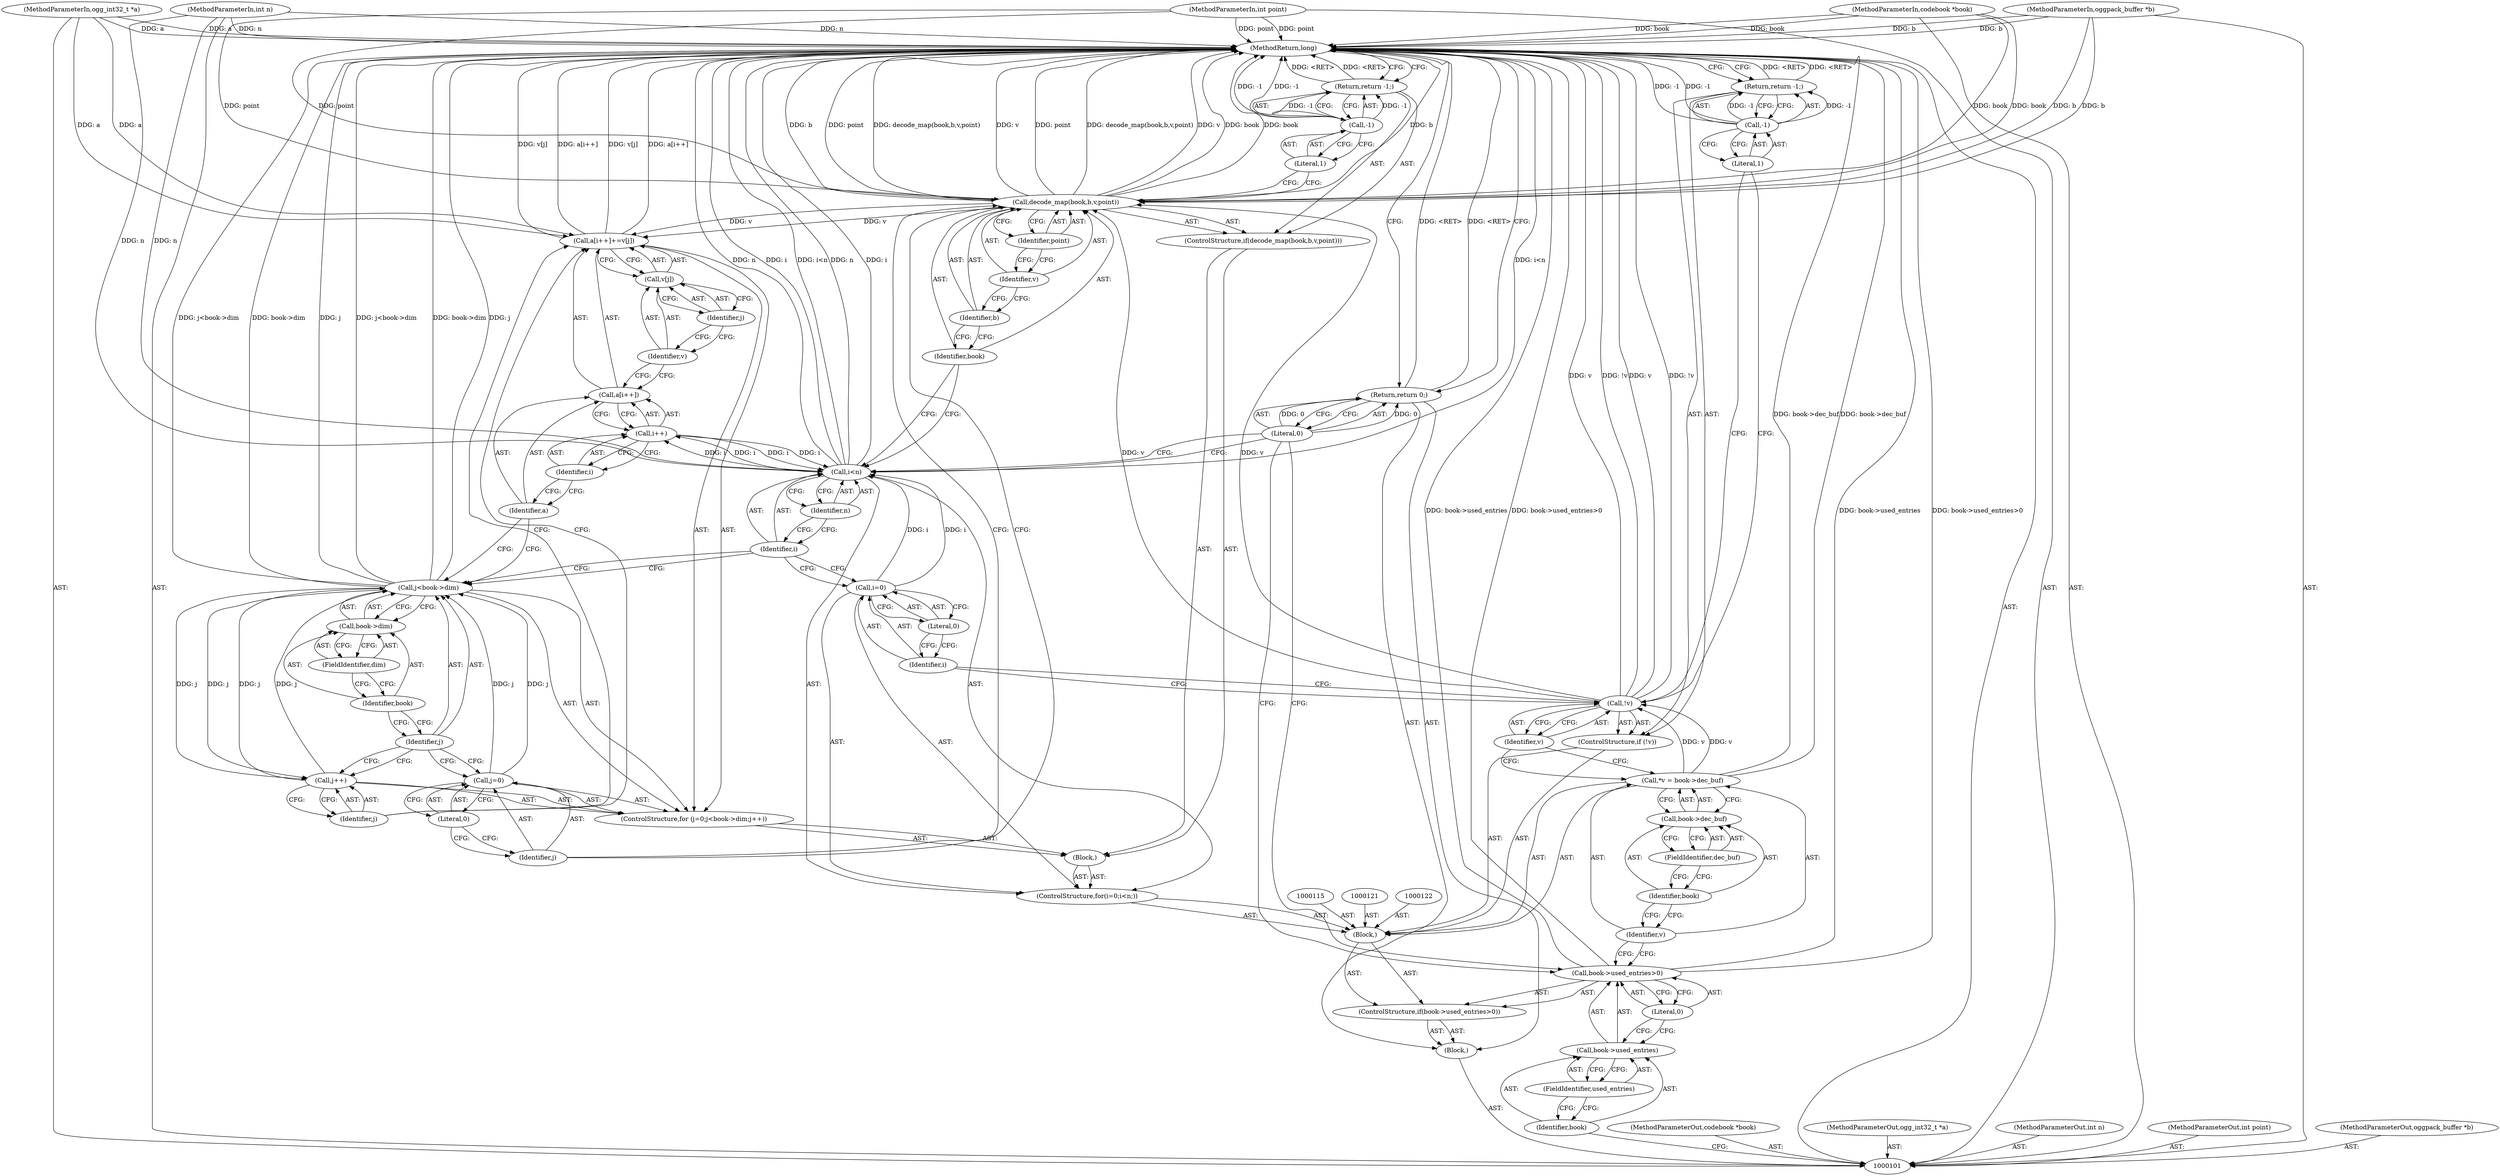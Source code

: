 digraph "1_Android_eeb4e45d5683f88488c083ecf142dc89bc3f0b47_4" {
"1000167" [label="(MethodReturn,long)"];
"1000102" [label="(MethodParameterIn,codebook *book)"];
"1000224" [label="(MethodParameterOut,codebook *book)"];
"1000103" [label="(MethodParameterIn,ogg_int32_t *a)"];
"1000225" [label="(MethodParameterOut,ogg_int32_t *a)"];
"1000138" [label="(Call,decode_map(book,b,v,point))"];
"1000139" [label="(Identifier,book)"];
"1000140" [label="(Identifier,b)"];
"1000141" [label="(Identifier,v)"];
"1000142" [label="(Identifier,point)"];
"1000143" [label="(Return,return -1;)"];
"1000144" [label="(Call,-1)"];
"1000145" [label="(Literal,1)"];
"1000137" [label="(ControlStructure,if(decode_map(book,b,v,point)))"];
"1000147" [label="(Call,j=0)"];
"1000148" [label="(Identifier,j)"];
"1000149" [label="(Literal,0)"];
"1000150" [label="(Call,j<book->dim)"];
"1000151" [label="(Identifier,j)"];
"1000152" [label="(Call,book->dim)"];
"1000153" [label="(Identifier,book)"];
"1000154" [label="(FieldIdentifier,dim)"];
"1000155" [label="(Call,j++)"];
"1000156" [label="(Identifier,j)"];
"1000146" [label="(ControlStructure,for (j=0;j<book->dim;j++))"];
"1000157" [label="(Call,a[i++]+=v[j])"];
"1000158" [label="(Call,a[i++])"];
"1000159" [label="(Identifier,a)"];
"1000164" [label="(Identifier,j)"];
"1000160" [label="(Call,i++)"];
"1000161" [label="(Identifier,i)"];
"1000162" [label="(Call,v[j])"];
"1000163" [label="(Identifier,v)"];
"1000166" [label="(Literal,0)"];
"1000165" [label="(Return,return 0;)"];
"1000105" [label="(MethodParameterIn,int n)"];
"1000227" [label="(MethodParameterOut,int n)"];
"1000106" [label="(MethodParameterIn,int point)"];
"1000228" [label="(MethodParameterOut,int point)"];
"1000107" [label="(Block,)"];
"1000104" [label="(MethodParameterIn,oggpack_buffer *b)"];
"1000226" [label="(MethodParameterOut,oggpack_buffer *b)"];
"1000112" [label="(FieldIdentifier,used_entries)"];
"1000113" [label="(Literal,0)"];
"1000108" [label="(ControlStructure,if(book->used_entries>0))"];
"1000109" [label="(Call,book->used_entries>0)"];
"1000110" [label="(Call,book->used_entries)"];
"1000111" [label="(Identifier,book)"];
"1000116" [label="(Call,*v = book->dec_buf)"];
"1000117" [label="(Identifier,v)"];
"1000118" [label="(Call,book->dec_buf)"];
"1000119" [label="(Identifier,book)"];
"1000120" [label="(FieldIdentifier,dec_buf)"];
"1000114" [label="(Block,)"];
"1000125" [label="(Identifier,v)"];
"1000126" [label="(Return,return -1;)"];
"1000127" [label="(Call,-1)"];
"1000128" [label="(Literal,1)"];
"1000123" [label="(ControlStructure,if (!v))"];
"1000124" [label="(Call,!v)"];
"1000132" [label="(Literal,0)"];
"1000133" [label="(Call,i<n)"];
"1000134" [label="(Identifier,i)"];
"1000135" [label="(Identifier,n)"];
"1000136" [label="(Block,)"];
"1000129" [label="(ControlStructure,for(i=0;i<n;))"];
"1000130" [label="(Call,i=0)"];
"1000131" [label="(Identifier,i)"];
"1000167" -> "1000101"  [label="AST: "];
"1000167" -> "1000126"  [label="CFG: "];
"1000167" -> "1000143"  [label="CFG: "];
"1000167" -> "1000165"  [label="CFG: "];
"1000165" -> "1000167"  [label="DDG: <RET>"];
"1000126" -> "1000167"  [label="DDG: <RET>"];
"1000143" -> "1000167"  [label="DDG: <RET>"];
"1000138" -> "1000167"  [label="DDG: point"];
"1000138" -> "1000167"  [label="DDG: decode_map(book,b,v,point)"];
"1000138" -> "1000167"  [label="DDG: v"];
"1000138" -> "1000167"  [label="DDG: book"];
"1000138" -> "1000167"  [label="DDG: b"];
"1000124" -> "1000167"  [label="DDG: v"];
"1000124" -> "1000167"  [label="DDG: !v"];
"1000150" -> "1000167"  [label="DDG: j"];
"1000150" -> "1000167"  [label="DDG: j<book->dim"];
"1000150" -> "1000167"  [label="DDG: book->dim"];
"1000104" -> "1000167"  [label="DDG: b"];
"1000105" -> "1000167"  [label="DDG: n"];
"1000127" -> "1000167"  [label="DDG: -1"];
"1000116" -> "1000167"  [label="DDG: book->dec_buf"];
"1000157" -> "1000167"  [label="DDG: v[j]"];
"1000157" -> "1000167"  [label="DDG: a[i++]"];
"1000144" -> "1000167"  [label="DDG: -1"];
"1000133" -> "1000167"  [label="DDG: i"];
"1000133" -> "1000167"  [label="DDG: i<n"];
"1000133" -> "1000167"  [label="DDG: n"];
"1000103" -> "1000167"  [label="DDG: a"];
"1000102" -> "1000167"  [label="DDG: book"];
"1000109" -> "1000167"  [label="DDG: book->used_entries"];
"1000109" -> "1000167"  [label="DDG: book->used_entries>0"];
"1000106" -> "1000167"  [label="DDG: point"];
"1000102" -> "1000101"  [label="AST: "];
"1000102" -> "1000167"  [label="DDG: book"];
"1000102" -> "1000138"  [label="DDG: book"];
"1000224" -> "1000101"  [label="AST: "];
"1000103" -> "1000101"  [label="AST: "];
"1000103" -> "1000167"  [label="DDG: a"];
"1000103" -> "1000157"  [label="DDG: a"];
"1000225" -> "1000101"  [label="AST: "];
"1000138" -> "1000137"  [label="AST: "];
"1000138" -> "1000142"  [label="CFG: "];
"1000139" -> "1000138"  [label="AST: "];
"1000140" -> "1000138"  [label="AST: "];
"1000141" -> "1000138"  [label="AST: "];
"1000142" -> "1000138"  [label="AST: "];
"1000145" -> "1000138"  [label="CFG: "];
"1000148" -> "1000138"  [label="CFG: "];
"1000138" -> "1000167"  [label="DDG: point"];
"1000138" -> "1000167"  [label="DDG: decode_map(book,b,v,point)"];
"1000138" -> "1000167"  [label="DDG: v"];
"1000138" -> "1000167"  [label="DDG: book"];
"1000138" -> "1000167"  [label="DDG: b"];
"1000102" -> "1000138"  [label="DDG: book"];
"1000104" -> "1000138"  [label="DDG: b"];
"1000124" -> "1000138"  [label="DDG: v"];
"1000106" -> "1000138"  [label="DDG: point"];
"1000138" -> "1000157"  [label="DDG: v"];
"1000139" -> "1000138"  [label="AST: "];
"1000139" -> "1000133"  [label="CFG: "];
"1000140" -> "1000139"  [label="CFG: "];
"1000140" -> "1000138"  [label="AST: "];
"1000140" -> "1000139"  [label="CFG: "];
"1000141" -> "1000140"  [label="CFG: "];
"1000141" -> "1000138"  [label="AST: "];
"1000141" -> "1000140"  [label="CFG: "];
"1000142" -> "1000141"  [label="CFG: "];
"1000142" -> "1000138"  [label="AST: "];
"1000142" -> "1000141"  [label="CFG: "];
"1000138" -> "1000142"  [label="CFG: "];
"1000143" -> "1000137"  [label="AST: "];
"1000143" -> "1000144"  [label="CFG: "];
"1000144" -> "1000143"  [label="AST: "];
"1000167" -> "1000143"  [label="CFG: "];
"1000143" -> "1000167"  [label="DDG: <RET>"];
"1000144" -> "1000143"  [label="DDG: -1"];
"1000144" -> "1000143"  [label="AST: "];
"1000144" -> "1000145"  [label="CFG: "];
"1000145" -> "1000144"  [label="AST: "];
"1000143" -> "1000144"  [label="CFG: "];
"1000144" -> "1000167"  [label="DDG: -1"];
"1000144" -> "1000143"  [label="DDG: -1"];
"1000145" -> "1000144"  [label="AST: "];
"1000145" -> "1000138"  [label="CFG: "];
"1000144" -> "1000145"  [label="CFG: "];
"1000137" -> "1000136"  [label="AST: "];
"1000138" -> "1000137"  [label="AST: "];
"1000143" -> "1000137"  [label="AST: "];
"1000147" -> "1000146"  [label="AST: "];
"1000147" -> "1000149"  [label="CFG: "];
"1000148" -> "1000147"  [label="AST: "];
"1000149" -> "1000147"  [label="AST: "];
"1000151" -> "1000147"  [label="CFG: "];
"1000147" -> "1000150"  [label="DDG: j"];
"1000148" -> "1000147"  [label="AST: "];
"1000148" -> "1000138"  [label="CFG: "];
"1000149" -> "1000148"  [label="CFG: "];
"1000149" -> "1000147"  [label="AST: "];
"1000149" -> "1000148"  [label="CFG: "];
"1000147" -> "1000149"  [label="CFG: "];
"1000150" -> "1000146"  [label="AST: "];
"1000150" -> "1000152"  [label="CFG: "];
"1000151" -> "1000150"  [label="AST: "];
"1000152" -> "1000150"  [label="AST: "];
"1000134" -> "1000150"  [label="CFG: "];
"1000159" -> "1000150"  [label="CFG: "];
"1000150" -> "1000167"  [label="DDG: j"];
"1000150" -> "1000167"  [label="DDG: j<book->dim"];
"1000150" -> "1000167"  [label="DDG: book->dim"];
"1000147" -> "1000150"  [label="DDG: j"];
"1000155" -> "1000150"  [label="DDG: j"];
"1000150" -> "1000155"  [label="DDG: j"];
"1000151" -> "1000150"  [label="AST: "];
"1000151" -> "1000147"  [label="CFG: "];
"1000151" -> "1000155"  [label="CFG: "];
"1000153" -> "1000151"  [label="CFG: "];
"1000152" -> "1000150"  [label="AST: "];
"1000152" -> "1000154"  [label="CFG: "];
"1000153" -> "1000152"  [label="AST: "];
"1000154" -> "1000152"  [label="AST: "];
"1000150" -> "1000152"  [label="CFG: "];
"1000153" -> "1000152"  [label="AST: "];
"1000153" -> "1000151"  [label="CFG: "];
"1000154" -> "1000153"  [label="CFG: "];
"1000154" -> "1000152"  [label="AST: "];
"1000154" -> "1000153"  [label="CFG: "];
"1000152" -> "1000154"  [label="CFG: "];
"1000155" -> "1000146"  [label="AST: "];
"1000155" -> "1000156"  [label="CFG: "];
"1000156" -> "1000155"  [label="AST: "];
"1000151" -> "1000155"  [label="CFG: "];
"1000155" -> "1000150"  [label="DDG: j"];
"1000150" -> "1000155"  [label="DDG: j"];
"1000156" -> "1000155"  [label="AST: "];
"1000156" -> "1000157"  [label="CFG: "];
"1000155" -> "1000156"  [label="CFG: "];
"1000146" -> "1000136"  [label="AST: "];
"1000147" -> "1000146"  [label="AST: "];
"1000150" -> "1000146"  [label="AST: "];
"1000155" -> "1000146"  [label="AST: "];
"1000157" -> "1000146"  [label="AST: "];
"1000157" -> "1000146"  [label="AST: "];
"1000157" -> "1000162"  [label="CFG: "];
"1000158" -> "1000157"  [label="AST: "];
"1000162" -> "1000157"  [label="AST: "];
"1000156" -> "1000157"  [label="CFG: "];
"1000157" -> "1000167"  [label="DDG: v[j]"];
"1000157" -> "1000167"  [label="DDG: a[i++]"];
"1000138" -> "1000157"  [label="DDG: v"];
"1000103" -> "1000157"  [label="DDG: a"];
"1000158" -> "1000157"  [label="AST: "];
"1000158" -> "1000160"  [label="CFG: "];
"1000159" -> "1000158"  [label="AST: "];
"1000160" -> "1000158"  [label="AST: "];
"1000163" -> "1000158"  [label="CFG: "];
"1000159" -> "1000158"  [label="AST: "];
"1000159" -> "1000150"  [label="CFG: "];
"1000161" -> "1000159"  [label="CFG: "];
"1000164" -> "1000162"  [label="AST: "];
"1000164" -> "1000163"  [label="CFG: "];
"1000162" -> "1000164"  [label="CFG: "];
"1000160" -> "1000158"  [label="AST: "];
"1000160" -> "1000161"  [label="CFG: "];
"1000161" -> "1000160"  [label="AST: "];
"1000158" -> "1000160"  [label="CFG: "];
"1000160" -> "1000133"  [label="DDG: i"];
"1000133" -> "1000160"  [label="DDG: i"];
"1000161" -> "1000160"  [label="AST: "];
"1000161" -> "1000159"  [label="CFG: "];
"1000160" -> "1000161"  [label="CFG: "];
"1000162" -> "1000157"  [label="AST: "];
"1000162" -> "1000164"  [label="CFG: "];
"1000163" -> "1000162"  [label="AST: "];
"1000164" -> "1000162"  [label="AST: "];
"1000157" -> "1000162"  [label="CFG: "];
"1000163" -> "1000162"  [label="AST: "];
"1000163" -> "1000158"  [label="CFG: "];
"1000164" -> "1000163"  [label="CFG: "];
"1000166" -> "1000165"  [label="AST: "];
"1000166" -> "1000133"  [label="CFG: "];
"1000166" -> "1000109"  [label="CFG: "];
"1000165" -> "1000166"  [label="CFG: "];
"1000166" -> "1000165"  [label="DDG: 0"];
"1000165" -> "1000107"  [label="AST: "];
"1000165" -> "1000166"  [label="CFG: "];
"1000166" -> "1000165"  [label="AST: "];
"1000167" -> "1000165"  [label="CFG: "];
"1000165" -> "1000167"  [label="DDG: <RET>"];
"1000166" -> "1000165"  [label="DDG: 0"];
"1000105" -> "1000101"  [label="AST: "];
"1000105" -> "1000167"  [label="DDG: n"];
"1000105" -> "1000133"  [label="DDG: n"];
"1000227" -> "1000101"  [label="AST: "];
"1000106" -> "1000101"  [label="AST: "];
"1000106" -> "1000167"  [label="DDG: point"];
"1000106" -> "1000138"  [label="DDG: point"];
"1000228" -> "1000101"  [label="AST: "];
"1000107" -> "1000101"  [label="AST: "];
"1000108" -> "1000107"  [label="AST: "];
"1000165" -> "1000107"  [label="AST: "];
"1000104" -> "1000101"  [label="AST: "];
"1000104" -> "1000167"  [label="DDG: b"];
"1000104" -> "1000138"  [label="DDG: b"];
"1000226" -> "1000101"  [label="AST: "];
"1000112" -> "1000110"  [label="AST: "];
"1000112" -> "1000111"  [label="CFG: "];
"1000110" -> "1000112"  [label="CFG: "];
"1000113" -> "1000109"  [label="AST: "];
"1000113" -> "1000110"  [label="CFG: "];
"1000109" -> "1000113"  [label="CFG: "];
"1000108" -> "1000107"  [label="AST: "];
"1000109" -> "1000108"  [label="AST: "];
"1000114" -> "1000108"  [label="AST: "];
"1000109" -> "1000108"  [label="AST: "];
"1000109" -> "1000113"  [label="CFG: "];
"1000110" -> "1000109"  [label="AST: "];
"1000113" -> "1000109"  [label="AST: "];
"1000117" -> "1000109"  [label="CFG: "];
"1000166" -> "1000109"  [label="CFG: "];
"1000109" -> "1000167"  [label="DDG: book->used_entries"];
"1000109" -> "1000167"  [label="DDG: book->used_entries>0"];
"1000110" -> "1000109"  [label="AST: "];
"1000110" -> "1000112"  [label="CFG: "];
"1000111" -> "1000110"  [label="AST: "];
"1000112" -> "1000110"  [label="AST: "];
"1000113" -> "1000110"  [label="CFG: "];
"1000111" -> "1000110"  [label="AST: "];
"1000111" -> "1000101"  [label="CFG: "];
"1000112" -> "1000111"  [label="CFG: "];
"1000116" -> "1000114"  [label="AST: "];
"1000116" -> "1000118"  [label="CFG: "];
"1000117" -> "1000116"  [label="AST: "];
"1000118" -> "1000116"  [label="AST: "];
"1000125" -> "1000116"  [label="CFG: "];
"1000116" -> "1000167"  [label="DDG: book->dec_buf"];
"1000116" -> "1000124"  [label="DDG: v"];
"1000117" -> "1000116"  [label="AST: "];
"1000117" -> "1000109"  [label="CFG: "];
"1000119" -> "1000117"  [label="CFG: "];
"1000118" -> "1000116"  [label="AST: "];
"1000118" -> "1000120"  [label="CFG: "];
"1000119" -> "1000118"  [label="AST: "];
"1000120" -> "1000118"  [label="AST: "];
"1000116" -> "1000118"  [label="CFG: "];
"1000119" -> "1000118"  [label="AST: "];
"1000119" -> "1000117"  [label="CFG: "];
"1000120" -> "1000119"  [label="CFG: "];
"1000120" -> "1000118"  [label="AST: "];
"1000120" -> "1000119"  [label="CFG: "];
"1000118" -> "1000120"  [label="CFG: "];
"1000114" -> "1000108"  [label="AST: "];
"1000115" -> "1000114"  [label="AST: "];
"1000116" -> "1000114"  [label="AST: "];
"1000121" -> "1000114"  [label="AST: "];
"1000122" -> "1000114"  [label="AST: "];
"1000123" -> "1000114"  [label="AST: "];
"1000129" -> "1000114"  [label="AST: "];
"1000125" -> "1000124"  [label="AST: "];
"1000125" -> "1000116"  [label="CFG: "];
"1000124" -> "1000125"  [label="CFG: "];
"1000126" -> "1000123"  [label="AST: "];
"1000126" -> "1000127"  [label="CFG: "];
"1000127" -> "1000126"  [label="AST: "];
"1000167" -> "1000126"  [label="CFG: "];
"1000126" -> "1000167"  [label="DDG: <RET>"];
"1000127" -> "1000126"  [label="DDG: -1"];
"1000127" -> "1000126"  [label="AST: "];
"1000127" -> "1000128"  [label="CFG: "];
"1000128" -> "1000127"  [label="AST: "];
"1000126" -> "1000127"  [label="CFG: "];
"1000127" -> "1000167"  [label="DDG: -1"];
"1000127" -> "1000126"  [label="DDG: -1"];
"1000128" -> "1000127"  [label="AST: "];
"1000128" -> "1000124"  [label="CFG: "];
"1000127" -> "1000128"  [label="CFG: "];
"1000123" -> "1000114"  [label="AST: "];
"1000124" -> "1000123"  [label="AST: "];
"1000126" -> "1000123"  [label="AST: "];
"1000124" -> "1000123"  [label="AST: "];
"1000124" -> "1000125"  [label="CFG: "];
"1000125" -> "1000124"  [label="AST: "];
"1000128" -> "1000124"  [label="CFG: "];
"1000131" -> "1000124"  [label="CFG: "];
"1000124" -> "1000167"  [label="DDG: v"];
"1000124" -> "1000167"  [label="DDG: !v"];
"1000116" -> "1000124"  [label="DDG: v"];
"1000124" -> "1000138"  [label="DDG: v"];
"1000132" -> "1000130"  [label="AST: "];
"1000132" -> "1000131"  [label="CFG: "];
"1000130" -> "1000132"  [label="CFG: "];
"1000133" -> "1000129"  [label="AST: "];
"1000133" -> "1000135"  [label="CFG: "];
"1000134" -> "1000133"  [label="AST: "];
"1000135" -> "1000133"  [label="AST: "];
"1000139" -> "1000133"  [label="CFG: "];
"1000166" -> "1000133"  [label="CFG: "];
"1000133" -> "1000167"  [label="DDG: i"];
"1000133" -> "1000167"  [label="DDG: i<n"];
"1000133" -> "1000167"  [label="DDG: n"];
"1000160" -> "1000133"  [label="DDG: i"];
"1000130" -> "1000133"  [label="DDG: i"];
"1000105" -> "1000133"  [label="DDG: n"];
"1000133" -> "1000160"  [label="DDG: i"];
"1000134" -> "1000133"  [label="AST: "];
"1000134" -> "1000130"  [label="CFG: "];
"1000134" -> "1000150"  [label="CFG: "];
"1000135" -> "1000134"  [label="CFG: "];
"1000135" -> "1000133"  [label="AST: "];
"1000135" -> "1000134"  [label="CFG: "];
"1000133" -> "1000135"  [label="CFG: "];
"1000136" -> "1000129"  [label="AST: "];
"1000137" -> "1000136"  [label="AST: "];
"1000146" -> "1000136"  [label="AST: "];
"1000129" -> "1000114"  [label="AST: "];
"1000130" -> "1000129"  [label="AST: "];
"1000133" -> "1000129"  [label="AST: "];
"1000136" -> "1000129"  [label="AST: "];
"1000130" -> "1000129"  [label="AST: "];
"1000130" -> "1000132"  [label="CFG: "];
"1000131" -> "1000130"  [label="AST: "];
"1000132" -> "1000130"  [label="AST: "];
"1000134" -> "1000130"  [label="CFG: "];
"1000130" -> "1000133"  [label="DDG: i"];
"1000131" -> "1000130"  [label="AST: "];
"1000131" -> "1000124"  [label="CFG: "];
"1000132" -> "1000131"  [label="CFG: "];
}
